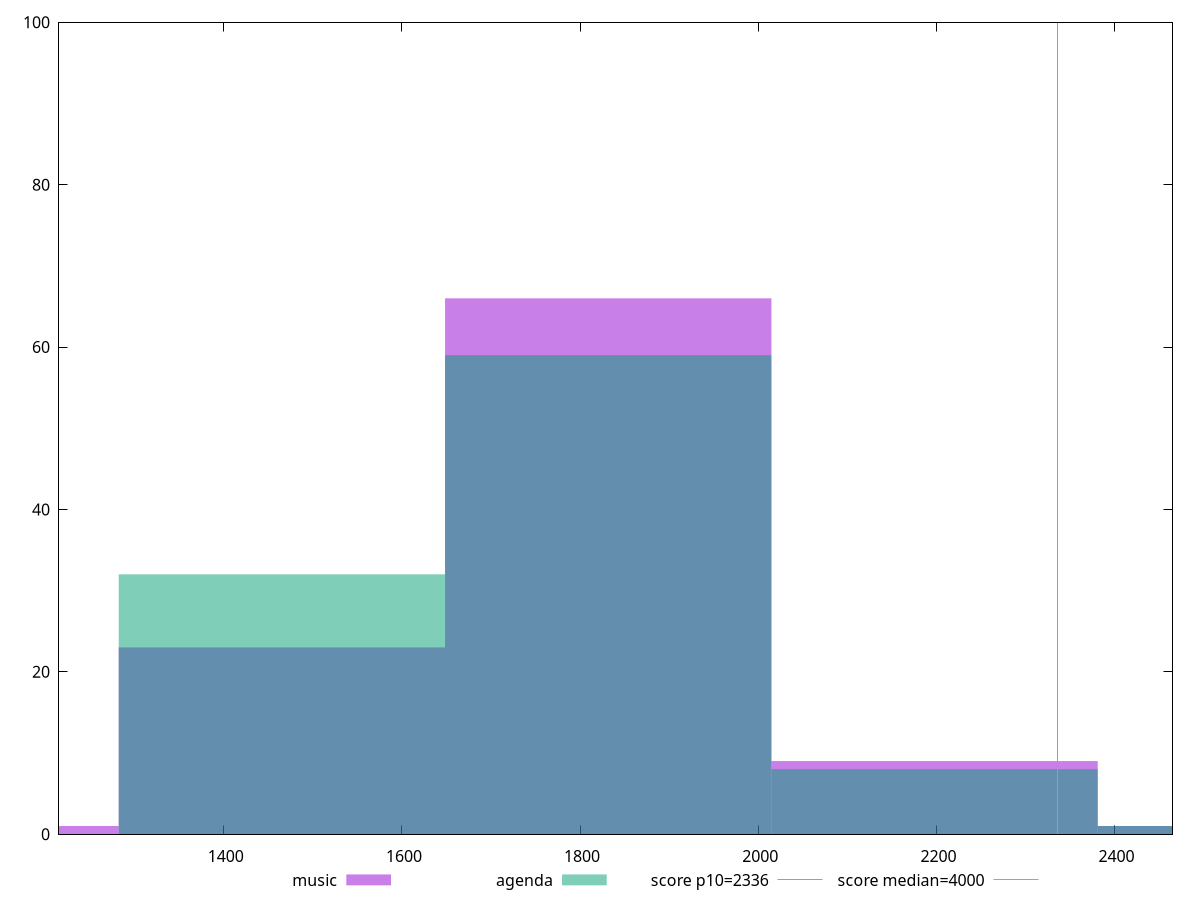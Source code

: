reset

$music <<EOF
1831.5877089104663 66
2197.9052506925595 9
1465.270167128373 23
1098.9526253462798 1
2564.222792474653 1
EOF

$agenda <<EOF
2197.9052506925595 8
1465.270167128373 32
1831.5877089104663 59
2564.222792474653 1
EOF

set key outside below
set boxwidth 366.31754178209326
set xrange [1215.082:2464.99]
set yrange [0:100]
set trange [0:100]
set style fill transparent solid 0.5 noborder

set parametric
set terminal svg size 640, 500 enhanced background rgb 'white'
set output "reports/report_00028_2021-02-24T12-49-42.674Z/first-contentful-paint/comparison/histogram/0_vs_1.svg"

plot $music title "music" with boxes, \
     $agenda title "agenda" with boxes, \
     2336,t title "score p10=2336", \
     4000,t title "score median=4000"

reset
